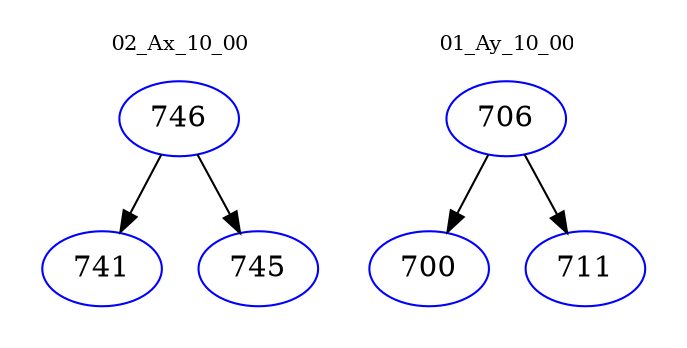 digraph{
subgraph cluster_0 {
color = white
label = "02_Ax_10_00";
fontsize=10;
T0_746 [label="746", color="blue"]
T0_746 -> T0_741 [color="black"]
T0_741 [label="741", color="blue"]
T0_746 -> T0_745 [color="black"]
T0_745 [label="745", color="blue"]
}
subgraph cluster_1 {
color = white
label = "01_Ay_10_00";
fontsize=10;
T1_706 [label="706", color="blue"]
T1_706 -> T1_700 [color="black"]
T1_700 [label="700", color="blue"]
T1_706 -> T1_711 [color="black"]
T1_711 [label="711", color="blue"]
}
}
